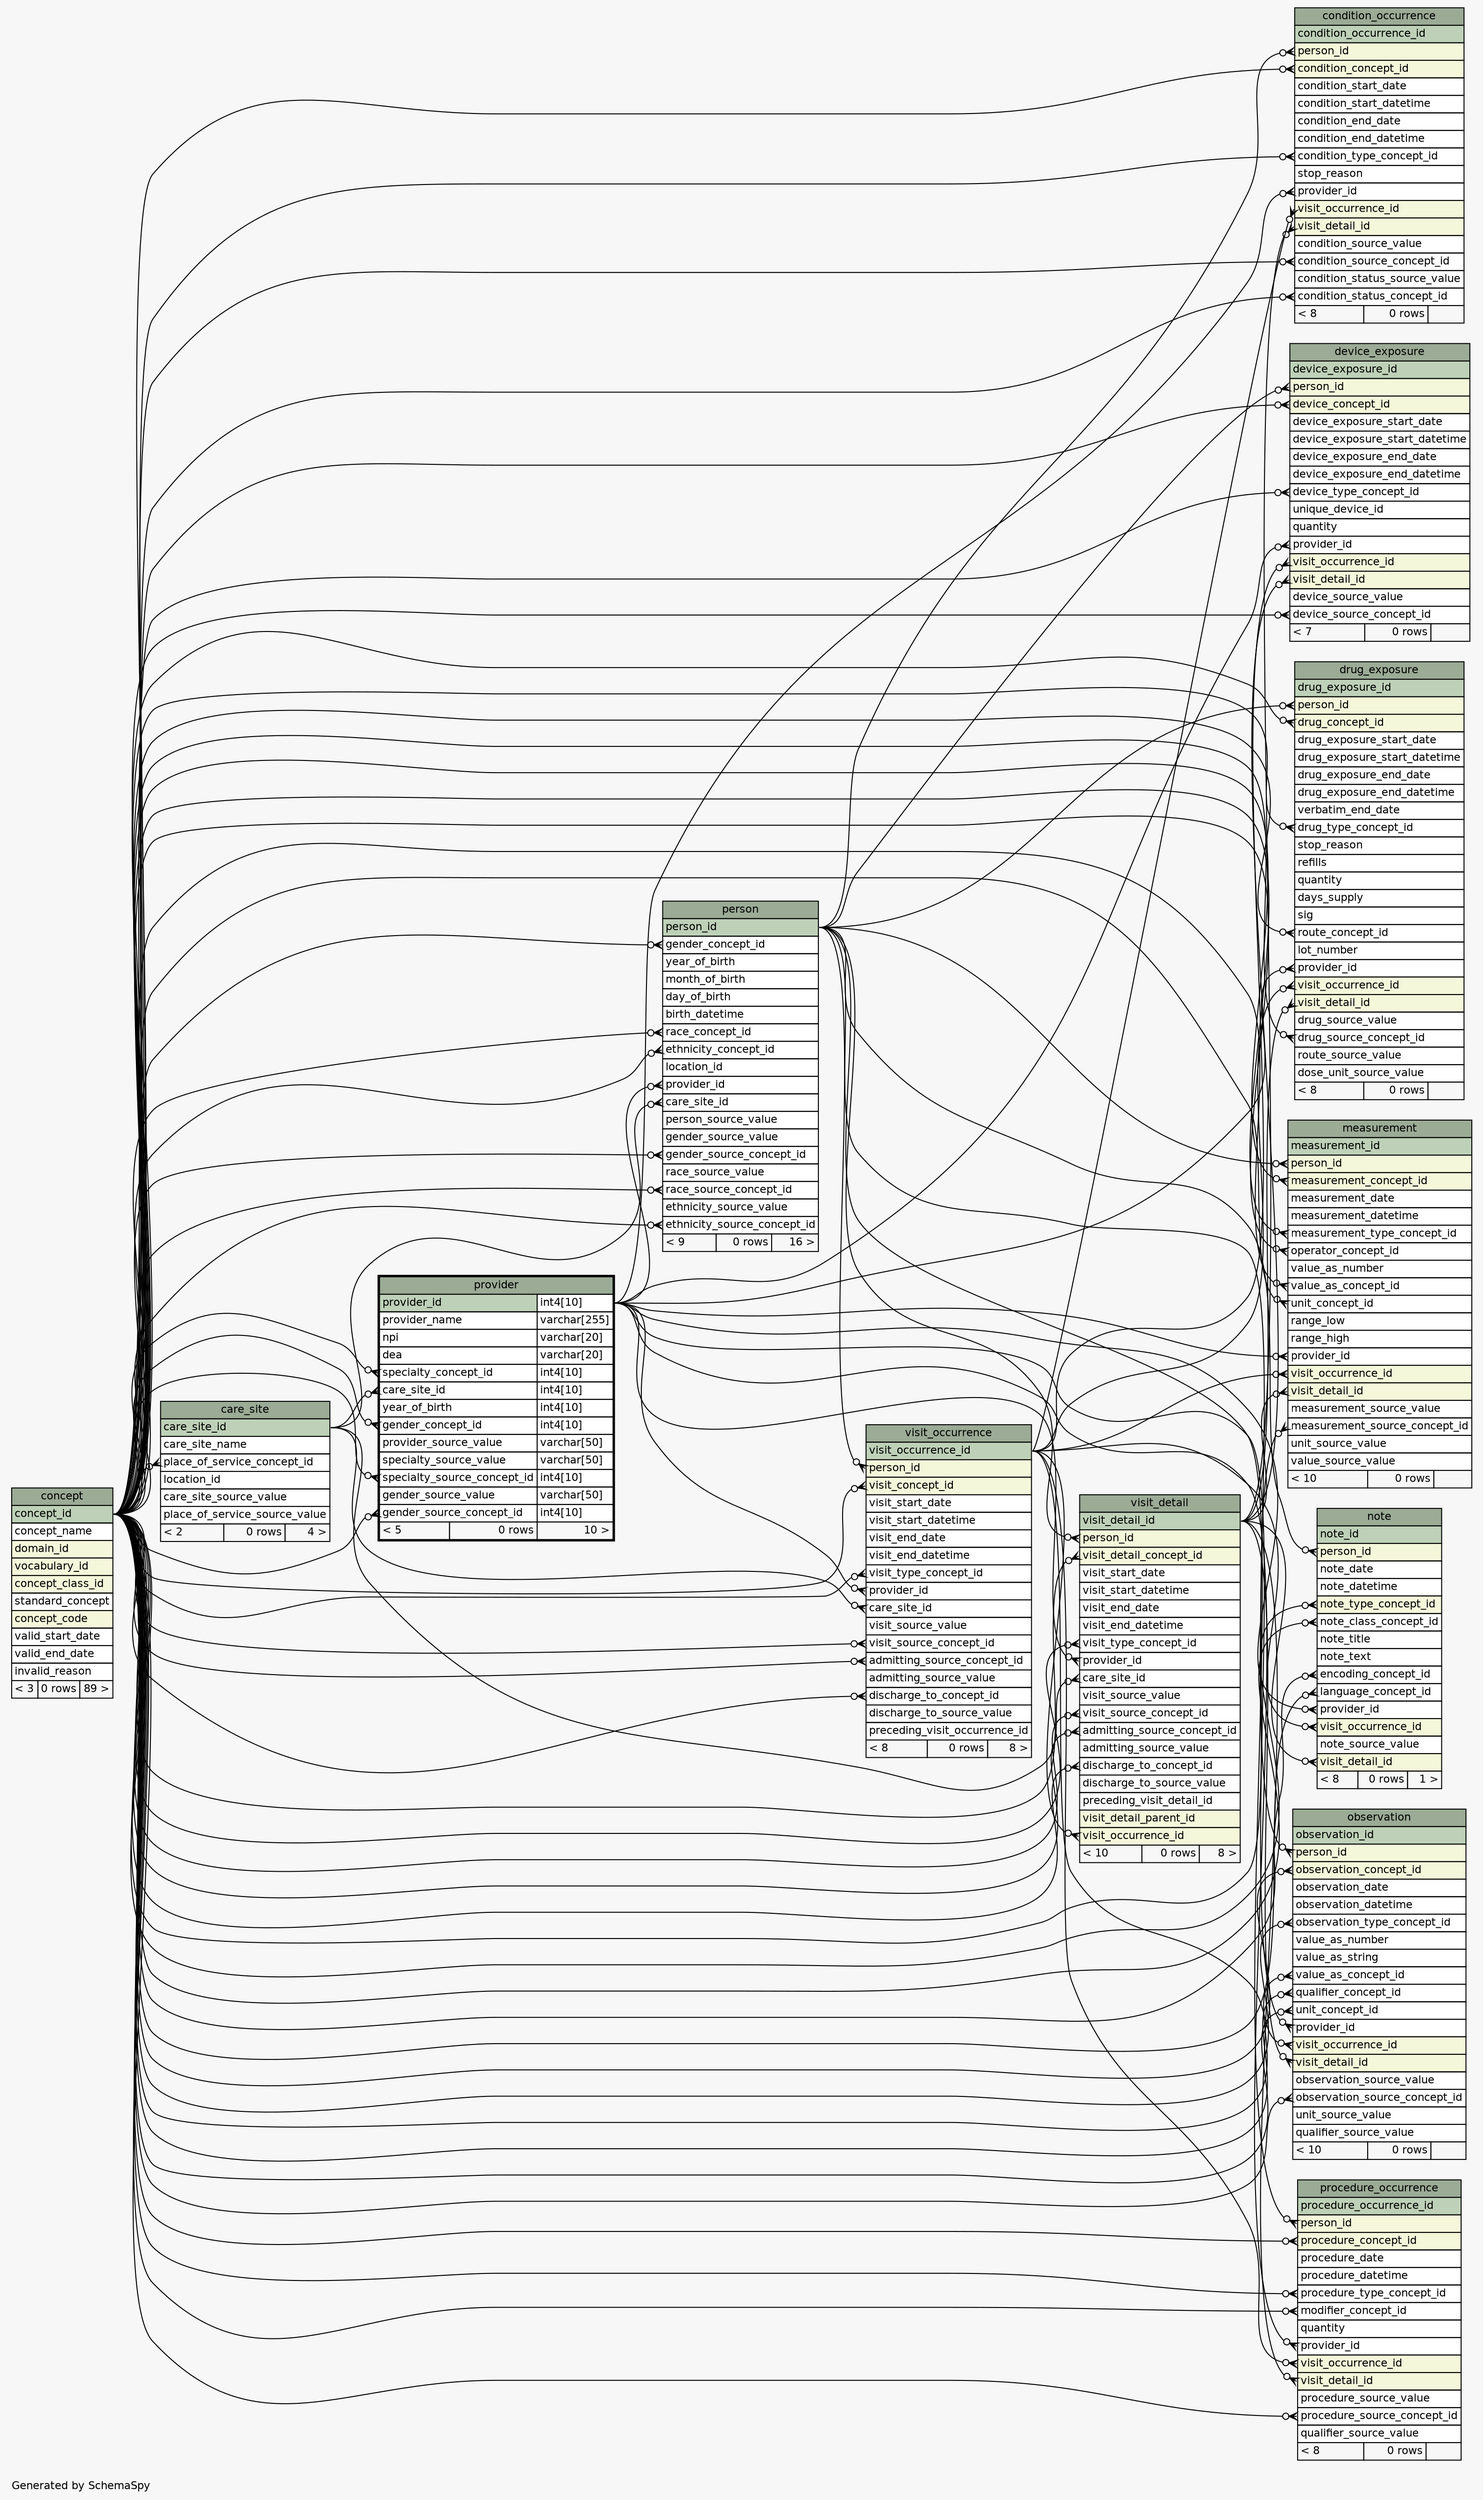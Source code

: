 // dot 2.38.0 on Linux 4.10.0-32-generic
// SchemaSpy rev 590
digraph "oneDegreeRelationshipsDiagram" {
  graph [
    rankdir="RL"
    bgcolor="#f7f7f7"
    label="\nGenerated by SchemaSpy"
    labeljust="l"
    nodesep="0.18"
    ranksep="0.46"
    fontname="Helvetica"
    fontsize="11"
  ];
  node [
    fontname="Helvetica"
    fontsize="11"
    shape="plaintext"
  ];
  edge [
    arrowsize="0.8"
  ];
  "care_site":"place_of_service_concept_id":w -> "concept":"concept_id":e [arrowhead=none dir=back arrowtail=crowodot];
  "condition_occurrence":"condition_concept_id":w -> "concept":"concept_id":e [arrowhead=none dir=back arrowtail=crowodot];
  "condition_occurrence":"condition_source_concept_id":w -> "concept":"concept_id":e [arrowhead=none dir=back arrowtail=crowodot];
  "condition_occurrence":"condition_status_concept_id":w -> "concept":"concept_id":e [arrowhead=none dir=back arrowtail=crowodot];
  "condition_occurrence":"condition_type_concept_id":w -> "concept":"concept_id":e [arrowhead=none dir=back arrowtail=crowodot];
  "condition_occurrence":"person_id":w -> "person":"person_id":e [arrowhead=none dir=back arrowtail=crowodot];
  "condition_occurrence":"provider_id":w -> "provider":"provider_id.type":e [arrowhead=none dir=back arrowtail=crowodot];
  "condition_occurrence":"visit_detail_id":w -> "visit_detail":"visit_detail_id":e [arrowhead=none dir=back arrowtail=crowodot];
  "condition_occurrence":"visit_occurrence_id":w -> "visit_occurrence":"visit_occurrence_id":e [arrowhead=none dir=back arrowtail=crowodot];
  "device_exposure":"device_concept_id":w -> "concept":"concept_id":e [arrowhead=none dir=back arrowtail=crowodot];
  "device_exposure":"device_source_concept_id":w -> "concept":"concept_id":e [arrowhead=none dir=back arrowtail=crowodot];
  "device_exposure":"device_type_concept_id":w -> "concept":"concept_id":e [arrowhead=none dir=back arrowtail=crowodot];
  "device_exposure":"person_id":w -> "person":"person_id":e [arrowhead=none dir=back arrowtail=crowodot];
  "device_exposure":"provider_id":w -> "provider":"provider_id.type":e [arrowhead=none dir=back arrowtail=crowodot];
  "device_exposure":"visit_detail_id":w -> "visit_detail":"visit_detail_id":e [arrowhead=none dir=back arrowtail=crowodot];
  "device_exposure":"visit_occurrence_id":w -> "visit_occurrence":"visit_occurrence_id":e [arrowhead=none dir=back arrowtail=crowodot];
  "drug_exposure":"drug_concept_id":w -> "concept":"concept_id":e [arrowhead=none dir=back arrowtail=crowodot];
  "drug_exposure":"drug_source_concept_id":w -> "concept":"concept_id":e [arrowhead=none dir=back arrowtail=crowodot];
  "drug_exposure":"drug_type_concept_id":w -> "concept":"concept_id":e [arrowhead=none dir=back arrowtail=crowodot];
  "drug_exposure":"person_id":w -> "person":"person_id":e [arrowhead=none dir=back arrowtail=crowodot];
  "drug_exposure":"provider_id":w -> "provider":"provider_id.type":e [arrowhead=none dir=back arrowtail=crowodot];
  "drug_exposure":"route_concept_id":w -> "concept":"concept_id":e [arrowhead=none dir=back arrowtail=crowodot];
  "drug_exposure":"visit_detail_id":w -> "visit_detail":"visit_detail_id":e [arrowhead=none dir=back arrowtail=crowodot];
  "drug_exposure":"visit_occurrence_id":w -> "visit_occurrence":"visit_occurrence_id":e [arrowhead=none dir=back arrowtail=crowodot];
  "measurement":"measurement_concept_id":w -> "concept":"concept_id":e [arrowhead=none dir=back arrowtail=crowodot];
  "measurement":"measurement_source_concept_id":w -> "concept":"concept_id":e [arrowhead=none dir=back arrowtail=crowodot];
  "measurement":"measurement_type_concept_id":w -> "concept":"concept_id":e [arrowhead=none dir=back arrowtail=crowodot];
  "measurement":"operator_concept_id":w -> "concept":"concept_id":e [arrowhead=none dir=back arrowtail=crowodot];
  "measurement":"person_id":w -> "person":"person_id":e [arrowhead=none dir=back arrowtail=crowodot];
  "measurement":"provider_id":w -> "provider":"provider_id.type":e [arrowhead=none dir=back arrowtail=crowodot];
  "measurement":"unit_concept_id":w -> "concept":"concept_id":e [arrowhead=none dir=back arrowtail=crowodot];
  "measurement":"value_as_concept_id":w -> "concept":"concept_id":e [arrowhead=none dir=back arrowtail=crowodot];
  "measurement":"visit_detail_id":w -> "visit_detail":"visit_detail_id":e [arrowhead=none dir=back arrowtail=crowodot];
  "measurement":"visit_occurrence_id":w -> "visit_occurrence":"visit_occurrence_id":e [arrowhead=none dir=back arrowtail=crowodot];
  "note":"encoding_concept_id":w -> "concept":"concept_id":e [arrowhead=none dir=back arrowtail=crowodot];
  "note":"language_concept_id":w -> "concept":"concept_id":e [arrowhead=none dir=back arrowtail=crowodot];
  "note":"note_class_concept_id":w -> "concept":"concept_id":e [arrowhead=none dir=back arrowtail=crowodot];
  "note":"note_type_concept_id":w -> "concept":"concept_id":e [arrowhead=none dir=back arrowtail=crowodot];
  "note":"person_id":w -> "person":"person_id":e [arrowhead=none dir=back arrowtail=crowodot];
  "note":"provider_id":w -> "provider":"provider_id.type":e [arrowhead=none dir=back arrowtail=crowodot];
  "note":"visit_detail_id":w -> "visit_detail":"visit_detail_id":e [arrowhead=none dir=back arrowtail=crowodot];
  "note":"visit_occurrence_id":w -> "visit_occurrence":"visit_occurrence_id":e [arrowhead=none dir=back arrowtail=crowodot];
  "observation":"observation_concept_id":w -> "concept":"concept_id":e [arrowhead=none dir=back arrowtail=crowodot];
  "observation":"observation_source_concept_id":w -> "concept":"concept_id":e [arrowhead=none dir=back arrowtail=crowodot];
  "observation":"observation_type_concept_id":w -> "concept":"concept_id":e [arrowhead=none dir=back arrowtail=crowodot];
  "observation":"person_id":w -> "person":"person_id":e [arrowhead=none dir=back arrowtail=crowodot];
  "observation":"provider_id":w -> "provider":"provider_id.type":e [arrowhead=none dir=back arrowtail=crowodot];
  "observation":"qualifier_concept_id":w -> "concept":"concept_id":e [arrowhead=none dir=back arrowtail=crowodot];
  "observation":"unit_concept_id":w -> "concept":"concept_id":e [arrowhead=none dir=back arrowtail=crowodot];
  "observation":"value_as_concept_id":w -> "concept":"concept_id":e [arrowhead=none dir=back arrowtail=crowodot];
  "observation":"visit_detail_id":w -> "visit_detail":"visit_detail_id":e [arrowhead=none dir=back arrowtail=crowodot];
  "observation":"visit_occurrence_id":w -> "visit_occurrence":"visit_occurrence_id":e [arrowhead=none dir=back arrowtail=crowodot];
  "person":"care_site_id":w -> "care_site":"care_site_id":e [arrowhead=none dir=back arrowtail=crowodot];
  "person":"ethnicity_concept_id":w -> "concept":"concept_id":e [arrowhead=none dir=back arrowtail=crowodot];
  "person":"ethnicity_source_concept_id":w -> "concept":"concept_id":e [arrowhead=none dir=back arrowtail=crowodot];
  "person":"gender_concept_id":w -> "concept":"concept_id":e [arrowhead=none dir=back arrowtail=crowodot];
  "person":"gender_source_concept_id":w -> "concept":"concept_id":e [arrowhead=none dir=back arrowtail=crowodot];
  "person":"provider_id":w -> "provider":"provider_id.type":e [arrowhead=none dir=back arrowtail=crowodot];
  "person":"race_concept_id":w -> "concept":"concept_id":e [arrowhead=none dir=back arrowtail=crowodot];
  "person":"race_source_concept_id":w -> "concept":"concept_id":e [arrowhead=none dir=back arrowtail=crowodot];
  "procedure_occurrence":"modifier_concept_id":w -> "concept":"concept_id":e [arrowhead=none dir=back arrowtail=crowodot];
  "procedure_occurrence":"person_id":w -> "person":"person_id":e [arrowhead=none dir=back arrowtail=crowodot];
  "procedure_occurrence":"procedure_concept_id":w -> "concept":"concept_id":e [arrowhead=none dir=back arrowtail=crowodot];
  "procedure_occurrence":"procedure_source_concept_id":w -> "concept":"concept_id":e [arrowhead=none dir=back arrowtail=crowodot];
  "procedure_occurrence":"procedure_type_concept_id":w -> "concept":"concept_id":e [arrowhead=none dir=back arrowtail=crowodot];
  "procedure_occurrence":"provider_id":w -> "provider":"provider_id.type":e [arrowhead=none dir=back arrowtail=crowodot];
  "procedure_occurrence":"visit_detail_id":w -> "visit_detail":"visit_detail_id":e [arrowhead=none dir=back arrowtail=crowodot];
  "procedure_occurrence":"visit_occurrence_id":w -> "visit_occurrence":"visit_occurrence_id":e [arrowhead=none dir=back arrowtail=crowodot];
  "provider":"care_site_id":w -> "care_site":"care_site_id":e [arrowhead=none dir=back arrowtail=crowodot];
  "provider":"gender_concept_id":w -> "concept":"concept_id":e [arrowhead=none dir=back arrowtail=crowodot];
  "provider":"gender_source_concept_id":w -> "concept":"concept_id":e [arrowhead=none dir=back arrowtail=crowodot];
  "provider":"specialty_concept_id":w -> "concept":"concept_id":e [arrowhead=none dir=back arrowtail=crowodot];
  "provider":"specialty_source_concept_id":w -> "concept":"concept_id":e [arrowhead=none dir=back arrowtail=crowodot];
  "visit_detail":"admitting_source_concept_id":w -> "concept":"concept_id":e [arrowhead=none dir=back arrowtail=crowodot];
  "visit_detail":"care_site_id":w -> "care_site":"care_site_id":e [arrowhead=none dir=back arrowtail=crowodot];
  "visit_detail":"discharge_to_concept_id":w -> "concept":"concept_id":e [arrowhead=none dir=back arrowtail=crowodot];
  "visit_detail":"person_id":w -> "person":"person_id":e [arrowhead=none dir=back arrowtail=crowodot];
  "visit_detail":"provider_id":w -> "provider":"provider_id.type":e [arrowhead=none dir=back arrowtail=crowodot];
  "visit_detail":"visit_detail_concept_id":w -> "concept":"concept_id":e [arrowhead=none dir=back arrowtail=crowodot];
  "visit_detail":"visit_occurrence_id":w -> "visit_occurrence":"visit_occurrence_id":e [arrowhead=none dir=back arrowtail=crowodot];
  "visit_detail":"visit_source_concept_id":w -> "concept":"concept_id":e [arrowhead=none dir=back arrowtail=crowodot];
  "visit_detail":"visit_type_concept_id":w -> "concept":"concept_id":e [arrowhead=none dir=back arrowtail=crowodot];
  "visit_occurrence":"admitting_source_concept_id":w -> "concept":"concept_id":e [arrowhead=none dir=back arrowtail=crowodot];
  "visit_occurrence":"care_site_id":w -> "care_site":"care_site_id":e [arrowhead=none dir=back arrowtail=crowodot];
  "visit_occurrence":"discharge_to_concept_id":w -> "concept":"concept_id":e [arrowhead=none dir=back arrowtail=crowodot];
  "visit_occurrence":"person_id":w -> "person":"person_id":e [arrowhead=none dir=back arrowtail=crowodot];
  "visit_occurrence":"provider_id":w -> "provider":"provider_id.type":e [arrowhead=none dir=back arrowtail=crowodot];
  "visit_occurrence":"visit_concept_id":w -> "concept":"concept_id":e [arrowhead=none dir=back arrowtail=crowodot];
  "visit_occurrence":"visit_source_concept_id":w -> "concept":"concept_id":e [arrowhead=none dir=back arrowtail=crowodot];
  "visit_occurrence":"visit_type_concept_id":w -> "concept":"concept_id":e [arrowhead=none dir=back arrowtail=crowodot];
  "care_site" [
    label=<
    <TABLE BORDER="0" CELLBORDER="1" CELLSPACING="0" BGCOLOR="#ffffff">
      <TR><TD COLSPAN="3" BGCOLOR="#9bab96" ALIGN="CENTER">care_site</TD></TR>
      <TR><TD PORT="care_site_id" COLSPAN="3" BGCOLOR="#bed1b8" ALIGN="LEFT">care_site_id</TD></TR>
      <TR><TD PORT="care_site_name" COLSPAN="3" ALIGN="LEFT">care_site_name</TD></TR>
      <TR><TD PORT="place_of_service_concept_id" COLSPAN="3" ALIGN="LEFT">place_of_service_concept_id</TD></TR>
      <TR><TD PORT="location_id" COLSPAN="3" ALIGN="LEFT">location_id</TD></TR>
      <TR><TD PORT="care_site_source_value" COLSPAN="3" ALIGN="LEFT">care_site_source_value</TD></TR>
      <TR><TD PORT="place_of_service_source_value" COLSPAN="3" ALIGN="LEFT">place_of_service_source_value</TD></TR>
      <TR><TD ALIGN="LEFT" BGCOLOR="#f7f7f7">&lt; 2</TD><TD ALIGN="RIGHT" BGCOLOR="#f7f7f7">0 rows</TD><TD ALIGN="RIGHT" BGCOLOR="#f7f7f7">4 &gt;</TD></TR>
    </TABLE>>
    URL="care_site.html"
    tooltip="care_site"
  ];
  "concept" [
    label=<
    <TABLE BORDER="0" CELLBORDER="1" CELLSPACING="0" BGCOLOR="#ffffff">
      <TR><TD COLSPAN="3" BGCOLOR="#9bab96" ALIGN="CENTER">concept</TD></TR>
      <TR><TD PORT="concept_id" COLSPAN="3" BGCOLOR="#bed1b8" ALIGN="LEFT">concept_id</TD></TR>
      <TR><TD PORT="concept_name" COLSPAN="3" ALIGN="LEFT">concept_name</TD></TR>
      <TR><TD PORT="domain_id" COLSPAN="3" BGCOLOR="#f4f7da" ALIGN="LEFT">domain_id</TD></TR>
      <TR><TD PORT="vocabulary_id" COLSPAN="3" BGCOLOR="#f4f7da" ALIGN="LEFT">vocabulary_id</TD></TR>
      <TR><TD PORT="concept_class_id" COLSPAN="3" BGCOLOR="#f4f7da" ALIGN="LEFT">concept_class_id</TD></TR>
      <TR><TD PORT="standard_concept" COLSPAN="3" ALIGN="LEFT">standard_concept</TD></TR>
      <TR><TD PORT="concept_code" COLSPAN="3" BGCOLOR="#f4f7da" ALIGN="LEFT">concept_code</TD></TR>
      <TR><TD PORT="valid_start_date" COLSPAN="3" ALIGN="LEFT">valid_start_date</TD></TR>
      <TR><TD PORT="valid_end_date" COLSPAN="3" ALIGN="LEFT">valid_end_date</TD></TR>
      <TR><TD PORT="invalid_reason" COLSPAN="3" ALIGN="LEFT">invalid_reason</TD></TR>
      <TR><TD ALIGN="LEFT" BGCOLOR="#f7f7f7">&lt; 3</TD><TD ALIGN="RIGHT" BGCOLOR="#f7f7f7">0 rows</TD><TD ALIGN="RIGHT" BGCOLOR="#f7f7f7">89 &gt;</TD></TR>
    </TABLE>>
    URL="concept.html"
    tooltip="concept"
  ];
  "condition_occurrence" [
    label=<
    <TABLE BORDER="0" CELLBORDER="1" CELLSPACING="0" BGCOLOR="#ffffff">
      <TR><TD COLSPAN="3" BGCOLOR="#9bab96" ALIGN="CENTER">condition_occurrence</TD></TR>
      <TR><TD PORT="condition_occurrence_id" COLSPAN="3" BGCOLOR="#bed1b8" ALIGN="LEFT">condition_occurrence_id</TD></TR>
      <TR><TD PORT="person_id" COLSPAN="3" BGCOLOR="#f4f7da" ALIGN="LEFT">person_id</TD></TR>
      <TR><TD PORT="condition_concept_id" COLSPAN="3" BGCOLOR="#f4f7da" ALIGN="LEFT">condition_concept_id</TD></TR>
      <TR><TD PORT="condition_start_date" COLSPAN="3" ALIGN="LEFT">condition_start_date</TD></TR>
      <TR><TD PORT="condition_start_datetime" COLSPAN="3" ALIGN="LEFT">condition_start_datetime</TD></TR>
      <TR><TD PORT="condition_end_date" COLSPAN="3" ALIGN="LEFT">condition_end_date</TD></TR>
      <TR><TD PORT="condition_end_datetime" COLSPAN="3" ALIGN="LEFT">condition_end_datetime</TD></TR>
      <TR><TD PORT="condition_type_concept_id" COLSPAN="3" ALIGN="LEFT">condition_type_concept_id</TD></TR>
      <TR><TD PORT="stop_reason" COLSPAN="3" ALIGN="LEFT">stop_reason</TD></TR>
      <TR><TD PORT="provider_id" COLSPAN="3" ALIGN="LEFT">provider_id</TD></TR>
      <TR><TD PORT="visit_occurrence_id" COLSPAN="3" BGCOLOR="#f4f7da" ALIGN="LEFT">visit_occurrence_id</TD></TR>
      <TR><TD PORT="visit_detail_id" COLSPAN="3" BGCOLOR="#f4f7da" ALIGN="LEFT">visit_detail_id</TD></TR>
      <TR><TD PORT="condition_source_value" COLSPAN="3" ALIGN="LEFT">condition_source_value</TD></TR>
      <TR><TD PORT="condition_source_concept_id" COLSPAN="3" ALIGN="LEFT">condition_source_concept_id</TD></TR>
      <TR><TD PORT="condition_status_source_value" COLSPAN="3" ALIGN="LEFT">condition_status_source_value</TD></TR>
      <TR><TD PORT="condition_status_concept_id" COLSPAN="3" ALIGN="LEFT">condition_status_concept_id</TD></TR>
      <TR><TD ALIGN="LEFT" BGCOLOR="#f7f7f7">&lt; 8</TD><TD ALIGN="RIGHT" BGCOLOR="#f7f7f7">0 rows</TD><TD ALIGN="RIGHT" BGCOLOR="#f7f7f7">  </TD></TR>
    </TABLE>>
    URL="condition_occurrence.html"
    tooltip="condition_occurrence"
  ];
  "device_exposure" [
    label=<
    <TABLE BORDER="0" CELLBORDER="1" CELLSPACING="0" BGCOLOR="#ffffff">
      <TR><TD COLSPAN="3" BGCOLOR="#9bab96" ALIGN="CENTER">device_exposure</TD></TR>
      <TR><TD PORT="device_exposure_id" COLSPAN="3" BGCOLOR="#bed1b8" ALIGN="LEFT">device_exposure_id</TD></TR>
      <TR><TD PORT="person_id" COLSPAN="3" BGCOLOR="#f4f7da" ALIGN="LEFT">person_id</TD></TR>
      <TR><TD PORT="device_concept_id" COLSPAN="3" BGCOLOR="#f4f7da" ALIGN="LEFT">device_concept_id</TD></TR>
      <TR><TD PORT="device_exposure_start_date" COLSPAN="3" ALIGN="LEFT">device_exposure_start_date</TD></TR>
      <TR><TD PORT="device_exposure_start_datetime" COLSPAN="3" ALIGN="LEFT">device_exposure_start_datetime</TD></TR>
      <TR><TD PORT="device_exposure_end_date" COLSPAN="3" ALIGN="LEFT">device_exposure_end_date</TD></TR>
      <TR><TD PORT="device_exposure_end_datetime" COLSPAN="3" ALIGN="LEFT">device_exposure_end_datetime</TD></TR>
      <TR><TD PORT="device_type_concept_id" COLSPAN="3" ALIGN="LEFT">device_type_concept_id</TD></TR>
      <TR><TD PORT="unique_device_id" COLSPAN="3" ALIGN="LEFT">unique_device_id</TD></TR>
      <TR><TD PORT="quantity" COLSPAN="3" ALIGN="LEFT">quantity</TD></TR>
      <TR><TD PORT="provider_id" COLSPAN="3" ALIGN="LEFT">provider_id</TD></TR>
      <TR><TD PORT="visit_occurrence_id" COLSPAN="3" BGCOLOR="#f4f7da" ALIGN="LEFT">visit_occurrence_id</TD></TR>
      <TR><TD PORT="visit_detail_id" COLSPAN="3" BGCOLOR="#f4f7da" ALIGN="LEFT">visit_detail_id</TD></TR>
      <TR><TD PORT="device_source_value" COLSPAN="3" ALIGN="LEFT">device_source_value</TD></TR>
      <TR><TD PORT="device_source_concept_id" COLSPAN="3" ALIGN="LEFT">device_source_concept_id</TD></TR>
      <TR><TD ALIGN="LEFT" BGCOLOR="#f7f7f7">&lt; 7</TD><TD ALIGN="RIGHT" BGCOLOR="#f7f7f7">0 rows</TD><TD ALIGN="RIGHT" BGCOLOR="#f7f7f7">  </TD></TR>
    </TABLE>>
    URL="device_exposure.html"
    tooltip="device_exposure"
  ];
  "drug_exposure" [
    label=<
    <TABLE BORDER="0" CELLBORDER="1" CELLSPACING="0" BGCOLOR="#ffffff">
      <TR><TD COLSPAN="3" BGCOLOR="#9bab96" ALIGN="CENTER">drug_exposure</TD></TR>
      <TR><TD PORT="drug_exposure_id" COLSPAN="3" BGCOLOR="#bed1b8" ALIGN="LEFT">drug_exposure_id</TD></TR>
      <TR><TD PORT="person_id" COLSPAN="3" BGCOLOR="#f4f7da" ALIGN="LEFT">person_id</TD></TR>
      <TR><TD PORT="drug_concept_id" COLSPAN="3" BGCOLOR="#f4f7da" ALIGN="LEFT">drug_concept_id</TD></TR>
      <TR><TD PORT="drug_exposure_start_date" COLSPAN="3" ALIGN="LEFT">drug_exposure_start_date</TD></TR>
      <TR><TD PORT="drug_exposure_start_datetime" COLSPAN="3" ALIGN="LEFT">drug_exposure_start_datetime</TD></TR>
      <TR><TD PORT="drug_exposure_end_date" COLSPAN="3" ALIGN="LEFT">drug_exposure_end_date</TD></TR>
      <TR><TD PORT="drug_exposure_end_datetime" COLSPAN="3" ALIGN="LEFT">drug_exposure_end_datetime</TD></TR>
      <TR><TD PORT="verbatim_end_date" COLSPAN="3" ALIGN="LEFT">verbatim_end_date</TD></TR>
      <TR><TD PORT="drug_type_concept_id" COLSPAN="3" ALIGN="LEFT">drug_type_concept_id</TD></TR>
      <TR><TD PORT="stop_reason" COLSPAN="3" ALIGN="LEFT">stop_reason</TD></TR>
      <TR><TD PORT="refills" COLSPAN="3" ALIGN="LEFT">refills</TD></TR>
      <TR><TD PORT="quantity" COLSPAN="3" ALIGN="LEFT">quantity</TD></TR>
      <TR><TD PORT="days_supply" COLSPAN="3" ALIGN="LEFT">days_supply</TD></TR>
      <TR><TD PORT="sig" COLSPAN="3" ALIGN="LEFT">sig</TD></TR>
      <TR><TD PORT="route_concept_id" COLSPAN="3" ALIGN="LEFT">route_concept_id</TD></TR>
      <TR><TD PORT="lot_number" COLSPAN="3" ALIGN="LEFT">lot_number</TD></TR>
      <TR><TD PORT="provider_id" COLSPAN="3" ALIGN="LEFT">provider_id</TD></TR>
      <TR><TD PORT="visit_occurrence_id" COLSPAN="3" BGCOLOR="#f4f7da" ALIGN="LEFT">visit_occurrence_id</TD></TR>
      <TR><TD PORT="visit_detail_id" COLSPAN="3" BGCOLOR="#f4f7da" ALIGN="LEFT">visit_detail_id</TD></TR>
      <TR><TD PORT="drug_source_value" COLSPAN="3" ALIGN="LEFT">drug_source_value</TD></TR>
      <TR><TD PORT="drug_source_concept_id" COLSPAN="3" ALIGN="LEFT">drug_source_concept_id</TD></TR>
      <TR><TD PORT="route_source_value" COLSPAN="3" ALIGN="LEFT">route_source_value</TD></TR>
      <TR><TD PORT="dose_unit_source_value" COLSPAN="3" ALIGN="LEFT">dose_unit_source_value</TD></TR>
      <TR><TD ALIGN="LEFT" BGCOLOR="#f7f7f7">&lt; 8</TD><TD ALIGN="RIGHT" BGCOLOR="#f7f7f7">0 rows</TD><TD ALIGN="RIGHT" BGCOLOR="#f7f7f7">  </TD></TR>
    </TABLE>>
    URL="drug_exposure.html"
    tooltip="drug_exposure"
  ];
  "measurement" [
    label=<
    <TABLE BORDER="0" CELLBORDER="1" CELLSPACING="0" BGCOLOR="#ffffff">
      <TR><TD COLSPAN="3" BGCOLOR="#9bab96" ALIGN="CENTER">measurement</TD></TR>
      <TR><TD PORT="measurement_id" COLSPAN="3" BGCOLOR="#bed1b8" ALIGN="LEFT">measurement_id</TD></TR>
      <TR><TD PORT="person_id" COLSPAN="3" BGCOLOR="#f4f7da" ALIGN="LEFT">person_id</TD></TR>
      <TR><TD PORT="measurement_concept_id" COLSPAN="3" BGCOLOR="#f4f7da" ALIGN="LEFT">measurement_concept_id</TD></TR>
      <TR><TD PORT="measurement_date" COLSPAN="3" ALIGN="LEFT">measurement_date</TD></TR>
      <TR><TD PORT="measurement_datetime" COLSPAN="3" ALIGN="LEFT">measurement_datetime</TD></TR>
      <TR><TD PORT="measurement_type_concept_id" COLSPAN="3" ALIGN="LEFT">measurement_type_concept_id</TD></TR>
      <TR><TD PORT="operator_concept_id" COLSPAN="3" ALIGN="LEFT">operator_concept_id</TD></TR>
      <TR><TD PORT="value_as_number" COLSPAN="3" ALIGN="LEFT">value_as_number</TD></TR>
      <TR><TD PORT="value_as_concept_id" COLSPAN="3" ALIGN="LEFT">value_as_concept_id</TD></TR>
      <TR><TD PORT="unit_concept_id" COLSPAN="3" ALIGN="LEFT">unit_concept_id</TD></TR>
      <TR><TD PORT="range_low" COLSPAN="3" ALIGN="LEFT">range_low</TD></TR>
      <TR><TD PORT="range_high" COLSPAN="3" ALIGN="LEFT">range_high</TD></TR>
      <TR><TD PORT="provider_id" COLSPAN="3" ALIGN="LEFT">provider_id</TD></TR>
      <TR><TD PORT="visit_occurrence_id" COLSPAN="3" BGCOLOR="#f4f7da" ALIGN="LEFT">visit_occurrence_id</TD></TR>
      <TR><TD PORT="visit_detail_id" COLSPAN="3" BGCOLOR="#f4f7da" ALIGN="LEFT">visit_detail_id</TD></TR>
      <TR><TD PORT="measurement_source_value" COLSPAN="3" ALIGN="LEFT">measurement_source_value</TD></TR>
      <TR><TD PORT="measurement_source_concept_id" COLSPAN="3" ALIGN="LEFT">measurement_source_concept_id</TD></TR>
      <TR><TD PORT="unit_source_value" COLSPAN="3" ALIGN="LEFT">unit_source_value</TD></TR>
      <TR><TD PORT="value_source_value" COLSPAN="3" ALIGN="LEFT">value_source_value</TD></TR>
      <TR><TD ALIGN="LEFT" BGCOLOR="#f7f7f7">&lt; 10</TD><TD ALIGN="RIGHT" BGCOLOR="#f7f7f7">0 rows</TD><TD ALIGN="RIGHT" BGCOLOR="#f7f7f7">  </TD></TR>
    </TABLE>>
    URL="measurement.html"
    tooltip="measurement"
  ];
  "note" [
    label=<
    <TABLE BORDER="0" CELLBORDER="1" CELLSPACING="0" BGCOLOR="#ffffff">
      <TR><TD COLSPAN="3" BGCOLOR="#9bab96" ALIGN="CENTER">note</TD></TR>
      <TR><TD PORT="note_id" COLSPAN="3" BGCOLOR="#bed1b8" ALIGN="LEFT">note_id</TD></TR>
      <TR><TD PORT="person_id" COLSPAN="3" BGCOLOR="#f4f7da" ALIGN="LEFT">person_id</TD></TR>
      <TR><TD PORT="note_date" COLSPAN="3" ALIGN="LEFT">note_date</TD></TR>
      <TR><TD PORT="note_datetime" COLSPAN="3" ALIGN="LEFT">note_datetime</TD></TR>
      <TR><TD PORT="note_type_concept_id" COLSPAN="3" BGCOLOR="#f4f7da" ALIGN="LEFT">note_type_concept_id</TD></TR>
      <TR><TD PORT="note_class_concept_id" COLSPAN="3" ALIGN="LEFT">note_class_concept_id</TD></TR>
      <TR><TD PORT="note_title" COLSPAN="3" ALIGN="LEFT">note_title</TD></TR>
      <TR><TD PORT="note_text" COLSPAN="3" ALIGN="LEFT">note_text</TD></TR>
      <TR><TD PORT="encoding_concept_id" COLSPAN="3" ALIGN="LEFT">encoding_concept_id</TD></TR>
      <TR><TD PORT="language_concept_id" COLSPAN="3" ALIGN="LEFT">language_concept_id</TD></TR>
      <TR><TD PORT="provider_id" COLSPAN="3" ALIGN="LEFT">provider_id</TD></TR>
      <TR><TD PORT="visit_occurrence_id" COLSPAN="3" BGCOLOR="#f4f7da" ALIGN="LEFT">visit_occurrence_id</TD></TR>
      <TR><TD PORT="note_source_value" COLSPAN="3" ALIGN="LEFT">note_source_value</TD></TR>
      <TR><TD PORT="visit_detail_id" COLSPAN="3" BGCOLOR="#f4f7da" ALIGN="LEFT">visit_detail_id</TD></TR>
      <TR><TD ALIGN="LEFT" BGCOLOR="#f7f7f7">&lt; 8</TD><TD ALIGN="RIGHT" BGCOLOR="#f7f7f7">0 rows</TD><TD ALIGN="RIGHT" BGCOLOR="#f7f7f7">1 &gt;</TD></TR>
    </TABLE>>
    URL="note.html"
    tooltip="note"
  ];
  "observation" [
    label=<
    <TABLE BORDER="0" CELLBORDER="1" CELLSPACING="0" BGCOLOR="#ffffff">
      <TR><TD COLSPAN="3" BGCOLOR="#9bab96" ALIGN="CENTER">observation</TD></TR>
      <TR><TD PORT="observation_id" COLSPAN="3" BGCOLOR="#bed1b8" ALIGN="LEFT">observation_id</TD></TR>
      <TR><TD PORT="person_id" COLSPAN="3" BGCOLOR="#f4f7da" ALIGN="LEFT">person_id</TD></TR>
      <TR><TD PORT="observation_concept_id" COLSPAN="3" BGCOLOR="#f4f7da" ALIGN="LEFT">observation_concept_id</TD></TR>
      <TR><TD PORT="observation_date" COLSPAN="3" ALIGN="LEFT">observation_date</TD></TR>
      <TR><TD PORT="observation_datetime" COLSPAN="3" ALIGN="LEFT">observation_datetime</TD></TR>
      <TR><TD PORT="observation_type_concept_id" COLSPAN="3" ALIGN="LEFT">observation_type_concept_id</TD></TR>
      <TR><TD PORT="value_as_number" COLSPAN="3" ALIGN="LEFT">value_as_number</TD></TR>
      <TR><TD PORT="value_as_string" COLSPAN="3" ALIGN="LEFT">value_as_string</TD></TR>
      <TR><TD PORT="value_as_concept_id" COLSPAN="3" ALIGN="LEFT">value_as_concept_id</TD></TR>
      <TR><TD PORT="qualifier_concept_id" COLSPAN="3" ALIGN="LEFT">qualifier_concept_id</TD></TR>
      <TR><TD PORT="unit_concept_id" COLSPAN="3" ALIGN="LEFT">unit_concept_id</TD></TR>
      <TR><TD PORT="provider_id" COLSPAN="3" ALIGN="LEFT">provider_id</TD></TR>
      <TR><TD PORT="visit_occurrence_id" COLSPAN="3" BGCOLOR="#f4f7da" ALIGN="LEFT">visit_occurrence_id</TD></TR>
      <TR><TD PORT="visit_detail_id" COLSPAN="3" BGCOLOR="#f4f7da" ALIGN="LEFT">visit_detail_id</TD></TR>
      <TR><TD PORT="observation_source_value" COLSPAN="3" ALIGN="LEFT">observation_source_value</TD></TR>
      <TR><TD PORT="observation_source_concept_id" COLSPAN="3" ALIGN="LEFT">observation_source_concept_id</TD></TR>
      <TR><TD PORT="unit_source_value" COLSPAN="3" ALIGN="LEFT">unit_source_value</TD></TR>
      <TR><TD PORT="qualifier_source_value" COLSPAN="3" ALIGN="LEFT">qualifier_source_value</TD></TR>
      <TR><TD ALIGN="LEFT" BGCOLOR="#f7f7f7">&lt; 10</TD><TD ALIGN="RIGHT" BGCOLOR="#f7f7f7">0 rows</TD><TD ALIGN="RIGHT" BGCOLOR="#f7f7f7">  </TD></TR>
    </TABLE>>
    URL="observation.html"
    tooltip="observation"
  ];
  "person" [
    label=<
    <TABLE BORDER="0" CELLBORDER="1" CELLSPACING="0" BGCOLOR="#ffffff">
      <TR><TD COLSPAN="3" BGCOLOR="#9bab96" ALIGN="CENTER">person</TD></TR>
      <TR><TD PORT="person_id" COLSPAN="3" BGCOLOR="#bed1b8" ALIGN="LEFT">person_id</TD></TR>
      <TR><TD PORT="gender_concept_id" COLSPAN="3" ALIGN="LEFT">gender_concept_id</TD></TR>
      <TR><TD PORT="year_of_birth" COLSPAN="3" ALIGN="LEFT">year_of_birth</TD></TR>
      <TR><TD PORT="month_of_birth" COLSPAN="3" ALIGN="LEFT">month_of_birth</TD></TR>
      <TR><TD PORT="day_of_birth" COLSPAN="3" ALIGN="LEFT">day_of_birth</TD></TR>
      <TR><TD PORT="birth_datetime" COLSPAN="3" ALIGN="LEFT">birth_datetime</TD></TR>
      <TR><TD PORT="race_concept_id" COLSPAN="3" ALIGN="LEFT">race_concept_id</TD></TR>
      <TR><TD PORT="ethnicity_concept_id" COLSPAN="3" ALIGN="LEFT">ethnicity_concept_id</TD></TR>
      <TR><TD PORT="location_id" COLSPAN="3" ALIGN="LEFT">location_id</TD></TR>
      <TR><TD PORT="provider_id" COLSPAN="3" ALIGN="LEFT">provider_id</TD></TR>
      <TR><TD PORT="care_site_id" COLSPAN="3" ALIGN="LEFT">care_site_id</TD></TR>
      <TR><TD PORT="person_source_value" COLSPAN="3" ALIGN="LEFT">person_source_value</TD></TR>
      <TR><TD PORT="gender_source_value" COLSPAN="3" ALIGN="LEFT">gender_source_value</TD></TR>
      <TR><TD PORT="gender_source_concept_id" COLSPAN="3" ALIGN="LEFT">gender_source_concept_id</TD></TR>
      <TR><TD PORT="race_source_value" COLSPAN="3" ALIGN="LEFT">race_source_value</TD></TR>
      <TR><TD PORT="race_source_concept_id" COLSPAN="3" ALIGN="LEFT">race_source_concept_id</TD></TR>
      <TR><TD PORT="ethnicity_source_value" COLSPAN="3" ALIGN="LEFT">ethnicity_source_value</TD></TR>
      <TR><TD PORT="ethnicity_source_concept_id" COLSPAN="3" ALIGN="LEFT">ethnicity_source_concept_id</TD></TR>
      <TR><TD ALIGN="LEFT" BGCOLOR="#f7f7f7">&lt; 9</TD><TD ALIGN="RIGHT" BGCOLOR="#f7f7f7">0 rows</TD><TD ALIGN="RIGHT" BGCOLOR="#f7f7f7">16 &gt;</TD></TR>
    </TABLE>>
    URL="person.html"
    tooltip="person"
  ];
  "procedure_occurrence" [
    label=<
    <TABLE BORDER="0" CELLBORDER="1" CELLSPACING="0" BGCOLOR="#ffffff">
      <TR><TD COLSPAN="3" BGCOLOR="#9bab96" ALIGN="CENTER">procedure_occurrence</TD></TR>
      <TR><TD PORT="procedure_occurrence_id" COLSPAN="3" BGCOLOR="#bed1b8" ALIGN="LEFT">procedure_occurrence_id</TD></TR>
      <TR><TD PORT="person_id" COLSPAN="3" BGCOLOR="#f4f7da" ALIGN="LEFT">person_id</TD></TR>
      <TR><TD PORT="procedure_concept_id" COLSPAN="3" BGCOLOR="#f4f7da" ALIGN="LEFT">procedure_concept_id</TD></TR>
      <TR><TD PORT="procedure_date" COLSPAN="3" ALIGN="LEFT">procedure_date</TD></TR>
      <TR><TD PORT="procedure_datetime" COLSPAN="3" ALIGN="LEFT">procedure_datetime</TD></TR>
      <TR><TD PORT="procedure_type_concept_id" COLSPAN="3" ALIGN="LEFT">procedure_type_concept_id</TD></TR>
      <TR><TD PORT="modifier_concept_id" COLSPAN="3" ALIGN="LEFT">modifier_concept_id</TD></TR>
      <TR><TD PORT="quantity" COLSPAN="3" ALIGN="LEFT">quantity</TD></TR>
      <TR><TD PORT="provider_id" COLSPAN="3" ALIGN="LEFT">provider_id</TD></TR>
      <TR><TD PORT="visit_occurrence_id" COLSPAN="3" BGCOLOR="#f4f7da" ALIGN="LEFT">visit_occurrence_id</TD></TR>
      <TR><TD PORT="visit_detail_id" COLSPAN="3" BGCOLOR="#f4f7da" ALIGN="LEFT">visit_detail_id</TD></TR>
      <TR><TD PORT="procedure_source_value" COLSPAN="3" ALIGN="LEFT">procedure_source_value</TD></TR>
      <TR><TD PORT="procedure_source_concept_id" COLSPAN="3" ALIGN="LEFT">procedure_source_concept_id</TD></TR>
      <TR><TD PORT="qualifier_source_value" COLSPAN="3" ALIGN="LEFT">qualifier_source_value</TD></TR>
      <TR><TD ALIGN="LEFT" BGCOLOR="#f7f7f7">&lt; 8</TD><TD ALIGN="RIGHT" BGCOLOR="#f7f7f7">0 rows</TD><TD ALIGN="RIGHT" BGCOLOR="#f7f7f7">  </TD></TR>
    </TABLE>>
    URL="procedure_occurrence.html"
    tooltip="procedure_occurrence"
  ];
  "provider" [
    label=<
    <TABLE BORDER="2" CELLBORDER="1" CELLSPACING="0" BGCOLOR="#ffffff">
      <TR><TD COLSPAN="3" BGCOLOR="#9bab96" ALIGN="CENTER">provider</TD></TR>
      <TR><TD PORT="provider_id" COLSPAN="2" BGCOLOR="#bed1b8" ALIGN="LEFT">provider_id</TD><TD PORT="provider_id.type" ALIGN="LEFT">int4[10]</TD></TR>
      <TR><TD PORT="provider_name" COLSPAN="2" ALIGN="LEFT">provider_name</TD><TD PORT="provider_name.type" ALIGN="LEFT">varchar[255]</TD></TR>
      <TR><TD PORT="npi" COLSPAN="2" ALIGN="LEFT">npi</TD><TD PORT="npi.type" ALIGN="LEFT">varchar[20]</TD></TR>
      <TR><TD PORT="dea" COLSPAN="2" ALIGN="LEFT">dea</TD><TD PORT="dea.type" ALIGN="LEFT">varchar[20]</TD></TR>
      <TR><TD PORT="specialty_concept_id" COLSPAN="2" ALIGN="LEFT">specialty_concept_id</TD><TD PORT="specialty_concept_id.type" ALIGN="LEFT">int4[10]</TD></TR>
      <TR><TD PORT="care_site_id" COLSPAN="2" ALIGN="LEFT">care_site_id</TD><TD PORT="care_site_id.type" ALIGN="LEFT">int4[10]</TD></TR>
      <TR><TD PORT="year_of_birth" COLSPAN="2" ALIGN="LEFT">year_of_birth</TD><TD PORT="year_of_birth.type" ALIGN="LEFT">int4[10]</TD></TR>
      <TR><TD PORT="gender_concept_id" COLSPAN="2" ALIGN="LEFT">gender_concept_id</TD><TD PORT="gender_concept_id.type" ALIGN="LEFT">int4[10]</TD></TR>
      <TR><TD PORT="provider_source_value" COLSPAN="2" ALIGN="LEFT">provider_source_value</TD><TD PORT="provider_source_value.type" ALIGN="LEFT">varchar[50]</TD></TR>
      <TR><TD PORT="specialty_source_value" COLSPAN="2" ALIGN="LEFT">specialty_source_value</TD><TD PORT="specialty_source_value.type" ALIGN="LEFT">varchar[50]</TD></TR>
      <TR><TD PORT="specialty_source_concept_id" COLSPAN="2" ALIGN="LEFT">specialty_source_concept_id</TD><TD PORT="specialty_source_concept_id.type" ALIGN="LEFT">int4[10]</TD></TR>
      <TR><TD PORT="gender_source_value" COLSPAN="2" ALIGN="LEFT">gender_source_value</TD><TD PORT="gender_source_value.type" ALIGN="LEFT">varchar[50]</TD></TR>
      <TR><TD PORT="gender_source_concept_id" COLSPAN="2" ALIGN="LEFT">gender_source_concept_id</TD><TD PORT="gender_source_concept_id.type" ALIGN="LEFT">int4[10]</TD></TR>
      <TR><TD ALIGN="LEFT" BGCOLOR="#f7f7f7">&lt; 5</TD><TD ALIGN="RIGHT" BGCOLOR="#f7f7f7">0 rows</TD><TD ALIGN="RIGHT" BGCOLOR="#f7f7f7">10 &gt;</TD></TR>
    </TABLE>>
    URL="provider.html"
    tooltip="provider"
  ];
  "visit_detail" [
    label=<
    <TABLE BORDER="0" CELLBORDER="1" CELLSPACING="0" BGCOLOR="#ffffff">
      <TR><TD COLSPAN="3" BGCOLOR="#9bab96" ALIGN="CENTER">visit_detail</TD></TR>
      <TR><TD PORT="visit_detail_id" COLSPAN="3" BGCOLOR="#bed1b8" ALIGN="LEFT">visit_detail_id</TD></TR>
      <TR><TD PORT="person_id" COLSPAN="3" BGCOLOR="#f4f7da" ALIGN="LEFT">person_id</TD></TR>
      <TR><TD PORT="visit_detail_concept_id" COLSPAN="3" BGCOLOR="#f4f7da" ALIGN="LEFT">visit_detail_concept_id</TD></TR>
      <TR><TD PORT="visit_start_date" COLSPAN="3" ALIGN="LEFT">visit_start_date</TD></TR>
      <TR><TD PORT="visit_start_datetime" COLSPAN="3" ALIGN="LEFT">visit_start_datetime</TD></TR>
      <TR><TD PORT="visit_end_date" COLSPAN="3" ALIGN="LEFT">visit_end_date</TD></TR>
      <TR><TD PORT="visit_end_datetime" COLSPAN="3" ALIGN="LEFT">visit_end_datetime</TD></TR>
      <TR><TD PORT="visit_type_concept_id" COLSPAN="3" ALIGN="LEFT">visit_type_concept_id</TD></TR>
      <TR><TD PORT="provider_id" COLSPAN="3" ALIGN="LEFT">provider_id</TD></TR>
      <TR><TD PORT="care_site_id" COLSPAN="3" ALIGN="LEFT">care_site_id</TD></TR>
      <TR><TD PORT="visit_source_value" COLSPAN="3" ALIGN="LEFT">visit_source_value</TD></TR>
      <TR><TD PORT="visit_source_concept_id" COLSPAN="3" ALIGN="LEFT">visit_source_concept_id</TD></TR>
      <TR><TD PORT="admitting_source_concept_id" COLSPAN="3" ALIGN="LEFT">admitting_source_concept_id</TD></TR>
      <TR><TD PORT="admitting_source_value" COLSPAN="3" ALIGN="LEFT">admitting_source_value</TD></TR>
      <TR><TD PORT="discharge_to_concept_id" COLSPAN="3" ALIGN="LEFT">discharge_to_concept_id</TD></TR>
      <TR><TD PORT="discharge_to_source_value" COLSPAN="3" ALIGN="LEFT">discharge_to_source_value</TD></TR>
      <TR><TD PORT="preceding_visit_detail_id" COLSPAN="3" ALIGN="LEFT">preceding_visit_detail_id</TD></TR>
      <TR><TD PORT="visit_detail_parent_id" COLSPAN="3" BGCOLOR="#f4f7da" ALIGN="LEFT">visit_detail_parent_id</TD></TR>
      <TR><TD PORT="visit_occurrence_id" COLSPAN="3" BGCOLOR="#f4f7da" ALIGN="LEFT">visit_occurrence_id</TD></TR>
      <TR><TD ALIGN="LEFT" BGCOLOR="#f7f7f7">&lt; 10</TD><TD ALIGN="RIGHT" BGCOLOR="#f7f7f7">0 rows</TD><TD ALIGN="RIGHT" BGCOLOR="#f7f7f7">8 &gt;</TD></TR>
    </TABLE>>
    URL="visit_detail.html"
    tooltip="visit_detail"
  ];
  "visit_occurrence" [
    label=<
    <TABLE BORDER="0" CELLBORDER="1" CELLSPACING="0" BGCOLOR="#ffffff">
      <TR><TD COLSPAN="3" BGCOLOR="#9bab96" ALIGN="CENTER">visit_occurrence</TD></TR>
      <TR><TD PORT="visit_occurrence_id" COLSPAN="3" BGCOLOR="#bed1b8" ALIGN="LEFT">visit_occurrence_id</TD></TR>
      <TR><TD PORT="person_id" COLSPAN="3" BGCOLOR="#f4f7da" ALIGN="LEFT">person_id</TD></TR>
      <TR><TD PORT="visit_concept_id" COLSPAN="3" BGCOLOR="#f4f7da" ALIGN="LEFT">visit_concept_id</TD></TR>
      <TR><TD PORT="visit_start_date" COLSPAN="3" ALIGN="LEFT">visit_start_date</TD></TR>
      <TR><TD PORT="visit_start_datetime" COLSPAN="3" ALIGN="LEFT">visit_start_datetime</TD></TR>
      <TR><TD PORT="visit_end_date" COLSPAN="3" ALIGN="LEFT">visit_end_date</TD></TR>
      <TR><TD PORT="visit_end_datetime" COLSPAN="3" ALIGN="LEFT">visit_end_datetime</TD></TR>
      <TR><TD PORT="visit_type_concept_id" COLSPAN="3" ALIGN="LEFT">visit_type_concept_id</TD></TR>
      <TR><TD PORT="provider_id" COLSPAN="3" ALIGN="LEFT">provider_id</TD></TR>
      <TR><TD PORT="care_site_id" COLSPAN="3" ALIGN="LEFT">care_site_id</TD></TR>
      <TR><TD PORT="visit_source_value" COLSPAN="3" ALIGN="LEFT">visit_source_value</TD></TR>
      <TR><TD PORT="visit_source_concept_id" COLSPAN="3" ALIGN="LEFT">visit_source_concept_id</TD></TR>
      <TR><TD PORT="admitting_source_concept_id" COLSPAN="3" ALIGN="LEFT">admitting_source_concept_id</TD></TR>
      <TR><TD PORT="admitting_source_value" COLSPAN="3" ALIGN="LEFT">admitting_source_value</TD></TR>
      <TR><TD PORT="discharge_to_concept_id" COLSPAN="3" ALIGN="LEFT">discharge_to_concept_id</TD></TR>
      <TR><TD PORT="discharge_to_source_value" COLSPAN="3" ALIGN="LEFT">discharge_to_source_value</TD></TR>
      <TR><TD PORT="preceding_visit_occurrence_id" COLSPAN="3" ALIGN="LEFT">preceding_visit_occurrence_id</TD></TR>
      <TR><TD ALIGN="LEFT" BGCOLOR="#f7f7f7">&lt; 8</TD><TD ALIGN="RIGHT" BGCOLOR="#f7f7f7">0 rows</TD><TD ALIGN="RIGHT" BGCOLOR="#f7f7f7">8 &gt;</TD></TR>
    </TABLE>>
    URL="visit_occurrence.html"
    tooltip="visit_occurrence"
  ];
}
